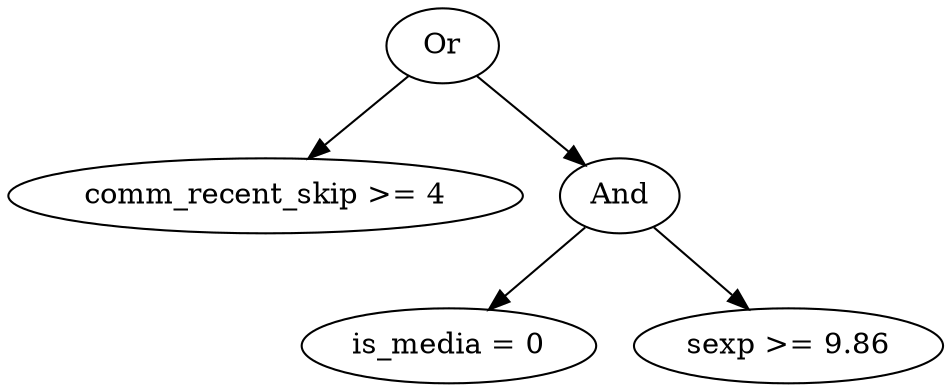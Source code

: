 digraph G {
	graph [bb="0,0,372.89,180",
		dpi=78
	];
	node [label="\N"];
	1	 [height=0.5,
		label=Or,
		pos="173.74,162",
		width=0.75];
	2	 [height=0.5,
		label="comm_recent_skip >= 4",
		pos="100.74,90",
		width=2.7984];
	1 -> 2	 [pos="e,118.32,107.86 158.97,146.83 149.42,137.68 136.76,125.54 125.68,114.92"];
	3	 [height=0.5,
		label=And,
		pos="246.74,90",
		width=0.75];
	1 -> 3	 [pos="e,231.99,105.14 188.51,146.83 198.9,136.87 212.99,123.37 224.7,112.14"];
	6	 [height=0.5,
		label="is_media = 0",
		pos="178.74,18",
		width=1.6068];
	3 -> 6	 [pos="e,194.72,35.448 232.65,74.496 223.76,65.344 212.07,53.306 201.84,42.781"];
	7	 [height=0.5,
		label="sexp >= 9.86",
		pos="313.74,18",
		width=1.6429];
	3 -> 7	 [pos="e,298,35.448 260.62,74.496 269.38,65.344 280.91,53.306 290.98,42.781"];
}

